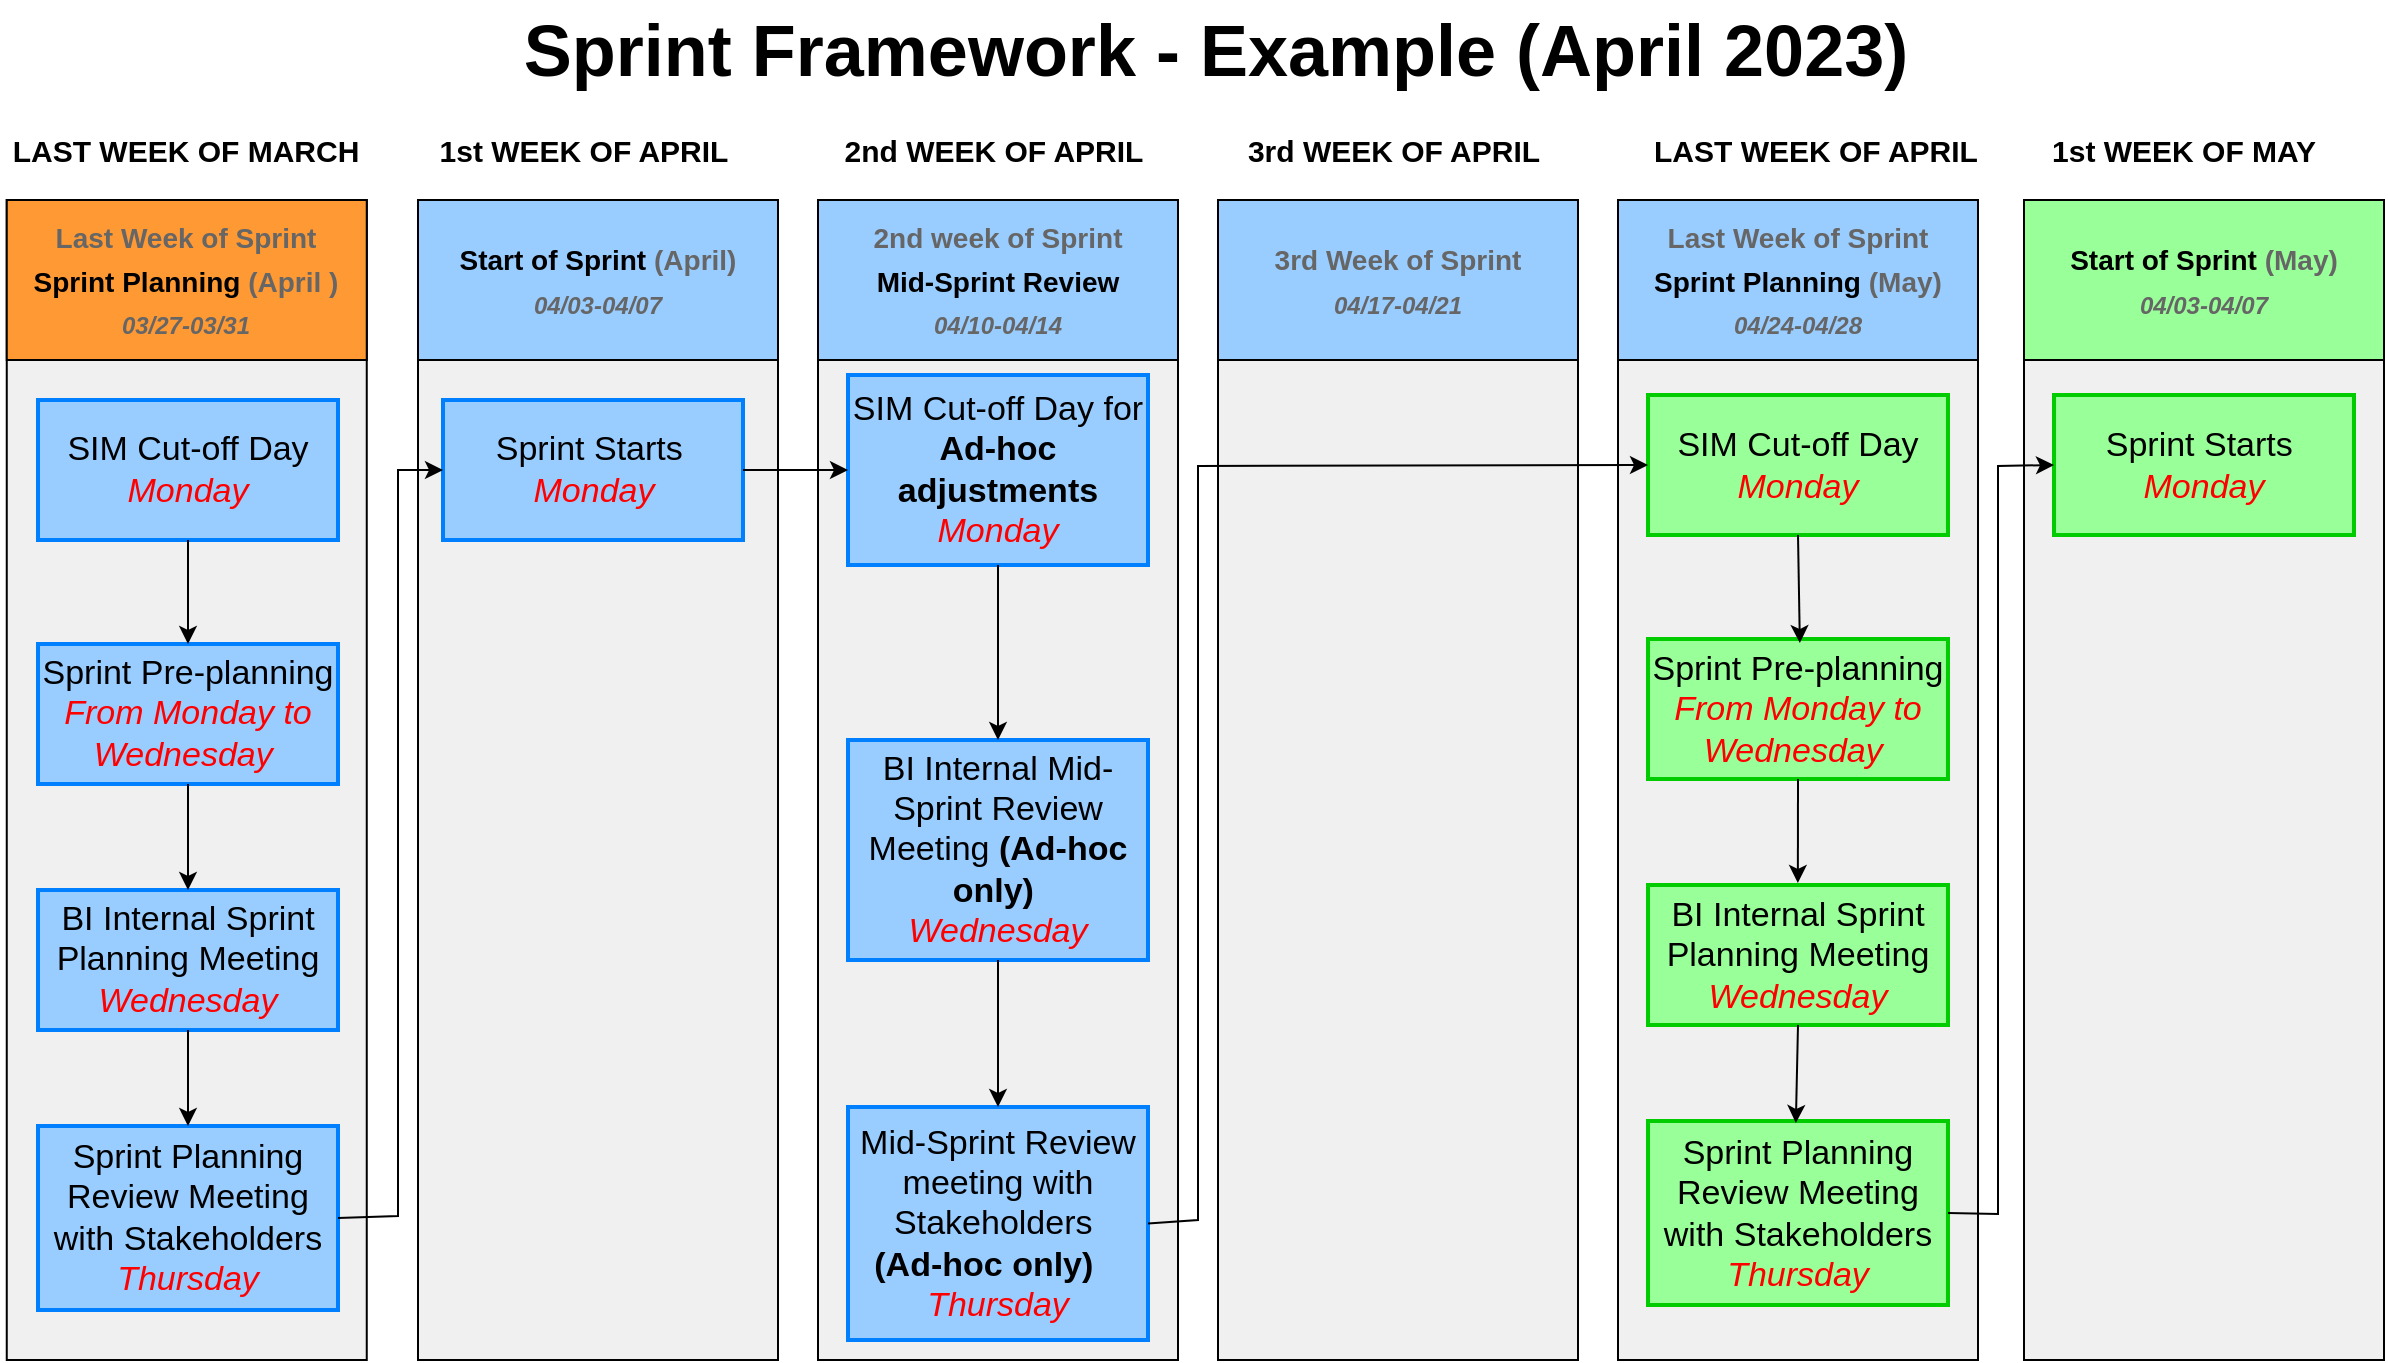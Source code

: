 <mxfile version="21.1.4" type="github">
  <diagram id="6a731a19-8d31-9384-78a2-239565b7b9f0" name="Page-1">
    <mxGraphModel dx="1473" dy="1052" grid="1" gridSize="10" guides="1" tooltips="1" connect="1" arrows="1" fold="1" page="1" pageScale="1" pageWidth="1169" pageHeight="827" background="#FFFFFF" math="0" shadow="0">
      <root>
        <mxCell id="0" />
        <mxCell id="1" parent="0" />
        <mxCell id="2019" value="" style="rounded=0;whiteSpace=wrap;html=1;strokeColor=default;strokeWidth=1;fillColor=#F0F0F0;fontFamily=Verdana;fontSize=12;fontColor=#00BEF2" parent="1" vertex="1">
          <mxGeometry x="34.38" y="190" width="180" height="580" as="geometry" />
        </mxCell>
        <mxCell id="2020" value="" style="rounded=0;whiteSpace=wrap;html=1;strokeColor=default;strokeWidth=1;fillColor=#F0F0F0;fontFamily=Verdana;fontSize=12;fontColor=#00BEF2" parent="1" vertex="1">
          <mxGeometry x="240" y="190" width="180" height="580" as="geometry" />
        </mxCell>
        <mxCell id="2021" value="" style="rounded=0;whiteSpace=wrap;html=1;strokeColor=default;strokeWidth=1;fillColor=#F0F0F0;fontFamily=Verdana;fontSize=12;fontColor=#00BEF2" parent="1" vertex="1">
          <mxGeometry x="440" y="190" width="180" height="580" as="geometry" />
        </mxCell>
        <mxCell id="2022" value="" style="rounded=0;whiteSpace=wrap;html=1;strokeColor=default;strokeWidth=1;fillColor=#F0F0F0;fontFamily=Verdana;fontSize=12;fontColor=#00BEF2" parent="1" vertex="1">
          <mxGeometry x="640" y="190" width="180" height="580" as="geometry" />
        </mxCell>
        <mxCell id="2023" value="" style="rounded=0;whiteSpace=wrap;html=1;strokeColor=default;strokeWidth=1;fillColor=#F0F0F0;fontFamily=Verdana;fontSize=12;fontColor=#00BEF2" parent="1" vertex="1">
          <mxGeometry x="840" y="190" width="180" height="580" as="geometry" />
        </mxCell>
        <mxCell id="2024" value="" style="rounded=0;whiteSpace=wrap;html=1;strokeColor=default;strokeWidth=1;fillColor=#F0F0F0;fontFamily=Verdana;fontSize=12;fontColor=#00BEF2" parent="1" vertex="1">
          <mxGeometry x="1043" y="190" width="180" height="580" as="geometry" />
        </mxCell>
        <mxCell id="2025" value="&lt;font style=&quot;&quot;&gt;&lt;span style=&quot;font-size: 14px;&quot;&gt;&lt;font color=&quot;#666666&quot;&gt;Last Week of Sprint&lt;/font&gt;&lt;br&gt;&lt;font color=&quot;#000000&quot;&gt;Sprint Planning&lt;/font&gt;&lt;font color=&quot;#666666&quot;&gt; (April )&lt;/font&gt;&lt;/span&gt;&lt;br&gt;&lt;span style=&quot;color: rgb(102, 102, 102); font-size: 12px;&quot;&gt;&lt;i style=&quot;&quot;&gt;03/27-03/31&lt;/i&gt;&lt;/span&gt;&lt;br&gt;&lt;/font&gt;" style="whiteSpace=wrap;html=1;strokeColor=default;strokeWidth=1;fillColor=#FF9933;fontFamily=Helvetica;fontSize=18;fontColor=#FFFFFF;fontStyle=1" parent="1" vertex="1">
          <mxGeometry x="34.38" y="190" width="180" height="80" as="geometry" />
        </mxCell>
        <mxCell id="2026" value="&lt;font style=&quot;&quot;&gt;&lt;font style=&quot;font-size: 14px;&quot;&gt;&lt;font color=&quot;#000000&quot;&gt;Start of Sprint&lt;/font&gt;&lt;font color=&quot;#666666&quot;&gt; (April)&lt;/font&gt;&lt;br&gt;&lt;/font&gt;&lt;i style=&quot;color: rgb(102, 102, 102); font-size: 12px; --tw-border-spacing-x: 0; --tw-border-spacing-y: 0; --tw-translate-x: 0; --tw-translate-y: 0; --tw-rotate: 0; --tw-skew-x: 0; --tw-skew-y: 0; --tw-scale-x: 1; --tw-scale-y: 1; --tw-pan-x: ; --tw-pan-y: ; --tw-pinch-zoom: ; --tw-scroll-snap-strictness: proximity; --tw-ordinal: ; --tw-slashed-zero: ; --tw-numeric-figure: ; --tw-numeric-spacing: ; --tw-numeric-fraction: ; --tw-ring-inset: ; --tw-ring-offset-width: 0px; --tw-ring-offset-color: #fff; --tw-ring-color: rgb(59 130 246 / 0.5); --tw-ring-offset-shadow: 0 0 #0000; --tw-ring-shadow: 0 0 #0000; --tw-shadow: 0 0 #0000; --tw-shadow-colored: 0 0 #0000; --tw-blur: ; --tw-brightness: ; --tw-contrast: ; --tw-grayscale: ; --tw-hue-rotate: ; --tw-invert: ; --tw-saturate: ; --tw-sepia: ; --tw-drop-shadow: ; --tw-backdrop-blur: ; --tw-backdrop-brightness: ; --tw-backdrop-contrast: ; --tw-backdrop-grayscale: ; --tw-backdrop-hue-rotate: ; --tw-backdrop-invert: ; --tw-backdrop-opacity: ; --tw-backdrop-saturate: ; --tw-backdrop-sepia: ; border-color: var(--border-color);&quot;&gt;04/03-04/07&lt;/i&gt;&lt;br&gt;&lt;/font&gt;" style="whiteSpace=wrap;html=1;strokeColor=default;strokeWidth=1;fillColor=#99CCFF;fontFamily=Helvetica;fontSize=18;fontColor=#FFFFFF;fontStyle=1" parent="1" vertex="1">
          <mxGeometry x="240" y="190" width="180" height="80" as="geometry" />
        </mxCell>
        <mxCell id="2027" value="&lt;font style=&quot;&quot;&gt;&lt;font style=&quot;color: rgb(102, 102, 102); font-size: 14px;&quot;&gt;2nd week of Sprint&lt;br&gt;&lt;/font&gt;&lt;font style=&quot;font-size: 14px;&quot;&gt;&lt;font color=&quot;#000000&quot;&gt;Mid-Sprint Review&lt;/font&gt;&lt;br&gt;&lt;/font&gt;&lt;i style=&quot;color: rgb(102, 102, 102); font-size: 12px; --tw-border-spacing-x: 0; --tw-border-spacing-y: 0; --tw-translate-x: 0; --tw-translate-y: 0; --tw-rotate: 0; --tw-skew-x: 0; --tw-skew-y: 0; --tw-scale-x: 1; --tw-scale-y: 1; --tw-pan-x: ; --tw-pan-y: ; --tw-pinch-zoom: ; --tw-scroll-snap-strictness: proximity; --tw-ordinal: ; --tw-slashed-zero: ; --tw-numeric-figure: ; --tw-numeric-spacing: ; --tw-numeric-fraction: ; --tw-ring-inset: ; --tw-ring-offset-width: 0px; --tw-ring-offset-color: #fff; --tw-ring-color: rgb(59 130 246 / 0.5); --tw-ring-offset-shadow: 0 0 #0000; --tw-ring-shadow: 0 0 #0000; --tw-shadow: 0 0 #0000; --tw-shadow-colored: 0 0 #0000; --tw-blur: ; --tw-brightness: ; --tw-contrast: ; --tw-grayscale: ; --tw-hue-rotate: ; --tw-invert: ; --tw-saturate: ; --tw-sepia: ; --tw-drop-shadow: ; --tw-backdrop-blur: ; --tw-backdrop-brightness: ; --tw-backdrop-contrast: ; --tw-backdrop-grayscale: ; --tw-backdrop-hue-rotate: ; --tw-backdrop-invert: ; --tw-backdrop-opacity: ; --tw-backdrop-saturate: ; --tw-backdrop-sepia: ; border-color: var(--border-color);&quot;&gt;04/10-04/14&lt;/i&gt;&lt;br&gt;&lt;/font&gt;" style="whiteSpace=wrap;html=1;strokeColor=default;strokeWidth=1;fillColor=#99CCFF;fontFamily=Helvetica;fontSize=18;fontColor=#FFFFFF;fontStyle=1" parent="1" vertex="1">
          <mxGeometry x="440" y="190" width="180" height="80" as="geometry" />
        </mxCell>
        <mxCell id="2028" value="&lt;font style=&quot;&quot;&gt;&lt;font color=&quot;#666666&quot;&gt;&lt;font style=&quot;font-size: 14px;&quot;&gt;3rd Week of Sprint&lt;br&gt;&lt;/font&gt;&lt;i style=&quot;font-size: 12px; --tw-border-spacing-x: 0; --tw-border-spacing-y: 0; --tw-translate-x: 0; --tw-translate-y: 0; --tw-rotate: 0; --tw-skew-x: 0; --tw-skew-y: 0; --tw-scale-x: 1; --tw-scale-y: 1; --tw-pan-x: ; --tw-pan-y: ; --tw-pinch-zoom: ; --tw-scroll-snap-strictness: proximity; --tw-ordinal: ; --tw-slashed-zero: ; --tw-numeric-figure: ; --tw-numeric-spacing: ; --tw-numeric-fraction: ; --tw-ring-inset: ; --tw-ring-offset-width: 0px; --tw-ring-offset-color: #fff; --tw-ring-color: rgb(59 130 246 / 0.5); --tw-ring-offset-shadow: 0 0 #0000; --tw-ring-shadow: 0 0 #0000; --tw-shadow: 0 0 #0000; --tw-shadow-colored: 0 0 #0000; --tw-blur: ; --tw-brightness: ; --tw-contrast: ; --tw-grayscale: ; --tw-hue-rotate: ; --tw-invert: ; --tw-saturate: ; --tw-sepia: ; --tw-drop-shadow: ; --tw-backdrop-blur: ; --tw-backdrop-brightness: ; --tw-backdrop-contrast: ; --tw-backdrop-grayscale: ; --tw-backdrop-hue-rotate: ; --tw-backdrop-invert: ; --tw-backdrop-opacity: ; --tw-backdrop-saturate: ; --tw-backdrop-sepia: ; border-color: var(--border-color);&quot;&gt;04/17-04/21&lt;/i&gt;&lt;/font&gt;&lt;br&gt;&lt;/font&gt;" style="whiteSpace=wrap;html=1;strokeColor=default;strokeWidth=1;fillColor=#99CCFF;fontFamily=Helvetica;fontSize=18;fontColor=#FFFFFF;fontStyle=1" parent="1" vertex="1">
          <mxGeometry x="640" y="190" width="180" height="80" as="geometry" />
        </mxCell>
        <mxCell id="2029" value="&lt;font style=&quot;font-size: 14px;&quot;&gt;&lt;font color=&quot;#666666&quot;&gt;Last Week of Sprint&lt;/font&gt;&lt;br&gt;&lt;font color=&quot;#000000&quot;&gt;Sprint Planning&lt;/font&gt;&lt;font color=&quot;#666666&quot;&gt; (May)&lt;br&gt;&lt;i style=&quot;--tw-border-spacing-x: 0; --tw-border-spacing-y: 0; --tw-translate-x: 0; --tw-translate-y: 0; --tw-rotate: 0; --tw-skew-x: 0; --tw-skew-y: 0; --tw-scale-x: 1; --tw-scale-y: 1; --tw-pan-x: ; --tw-pan-y: ; --tw-pinch-zoom: ; --tw-scroll-snap-strictness: proximity; --tw-ordinal: ; --tw-slashed-zero: ; --tw-numeric-figure: ; --tw-numeric-spacing: ; --tw-numeric-fraction: ; --tw-ring-inset: ; --tw-ring-offset-width: 0px; --tw-ring-offset-color: #fff; --tw-ring-color: rgb(59 130 246 / 0.5); --tw-ring-offset-shadow: 0 0 #0000; --tw-ring-shadow: 0 0 #0000; --tw-shadow: 0 0 #0000; --tw-shadow-colored: 0 0 #0000; --tw-blur: ; --tw-brightness: ; --tw-contrast: ; --tw-grayscale: ; --tw-hue-rotate: ; --tw-invert: ; --tw-saturate: ; --tw-sepia: ; --tw-drop-shadow: ; --tw-backdrop-blur: ; --tw-backdrop-brightness: ; --tw-backdrop-contrast: ; --tw-backdrop-grayscale: ; --tw-backdrop-hue-rotate: ; --tw-backdrop-invert: ; --tw-backdrop-opacity: ; --tw-backdrop-saturate: ; --tw-backdrop-sepia: ; border-color: var(--border-color); font-size: 12px;&quot;&gt;04/24-04/28&lt;/i&gt;&lt;/font&gt;&lt;br&gt;&lt;/font&gt;" style="whiteSpace=wrap;html=1;strokeColor=default;strokeWidth=1;fillColor=#99CCFF;fontFamily=Helvetica;fontSize=18;fontColor=#FFFFFF;fontStyle=1" parent="1" vertex="1">
          <mxGeometry x="840" y="190" width="180" height="80" as="geometry" />
        </mxCell>
        <mxCell id="2030" value="&lt;font color=&quot;#000000&quot; style=&quot;--tw-border-spacing-x: 0; --tw-border-spacing-y: 0; --tw-translate-x: 0; --tw-translate-y: 0; --tw-rotate: 0; --tw-skew-x: 0; --tw-skew-y: 0; --tw-scale-x: 1; --tw-scale-y: 1; --tw-pan-x: ; --tw-pan-y: ; --tw-pinch-zoom: ; --tw-scroll-snap-strictness: proximity; --tw-ordinal: ; --tw-slashed-zero: ; --tw-numeric-figure: ; --tw-numeric-spacing: ; --tw-numeric-fraction: ; --tw-ring-inset: ; --tw-ring-offset-width: 0px; --tw-ring-offset-color: #fff; --tw-ring-color: rgb(59 130 246 / 0.5); --tw-ring-offset-shadow: 0 0 #0000; --tw-ring-shadow: 0 0 #0000; --tw-shadow: 0 0 #0000; --tw-shadow-colored: 0 0 #0000; --tw-blur: ; --tw-brightness: ; --tw-contrast: ; --tw-grayscale: ; --tw-hue-rotate: ; --tw-invert: ; --tw-saturate: ; --tw-sepia: ; --tw-drop-shadow: ; --tw-backdrop-blur: ; --tw-backdrop-brightness: ; --tw-backdrop-contrast: ; --tw-backdrop-grayscale: ; --tw-backdrop-hue-rotate: ; --tw-backdrop-invert: ; --tw-backdrop-opacity: ; --tw-backdrop-saturate: ; --tw-backdrop-sepia: ; border-color: var(--border-color); font-size: 14px;&quot;&gt;Start of Sprint &lt;/font&gt;&lt;font color=&quot;#666666&quot;&gt;&lt;font style=&quot;--tw-border-spacing-x: 0; --tw-border-spacing-y: 0; --tw-translate-x: 0; --tw-translate-y: 0; --tw-rotate: 0; --tw-skew-x: 0; --tw-skew-y: 0; --tw-scale-x: 1; --tw-scale-y: 1; --tw-pan-x: ; --tw-pan-y: ; --tw-pinch-zoom: ; --tw-scroll-snap-strictness: proximity; --tw-ordinal: ; --tw-slashed-zero: ; --tw-numeric-figure: ; --tw-numeric-spacing: ; --tw-numeric-fraction: ; --tw-ring-inset: ; --tw-ring-offset-width: 0px; --tw-ring-offset-color: #fff; --tw-ring-color: rgb(59 130 246 / 0.5); --tw-ring-offset-shadow: 0 0 #0000; --tw-ring-shadow: 0 0 #0000; --tw-shadow: 0 0 #0000; --tw-shadow-colored: 0 0 #0000; --tw-blur: ; --tw-brightness: ; --tw-contrast: ; --tw-grayscale: ; --tw-hue-rotate: ; --tw-invert: ; --tw-saturate: ; --tw-sepia: ; --tw-drop-shadow: ; --tw-backdrop-blur: ; --tw-backdrop-brightness: ; --tw-backdrop-contrast: ; --tw-backdrop-grayscale: ; --tw-backdrop-hue-rotate: ; --tw-backdrop-invert: ; --tw-backdrop-opacity: ; --tw-backdrop-saturate: ; --tw-backdrop-sepia: ; border-color: var(--border-color); font-size: 14px;&quot;&gt;(May)&lt;br style=&quot;--tw-border-spacing-x: 0; --tw-border-spacing-y: 0; --tw-translate-x: 0; --tw-translate-y: 0; --tw-rotate: 0; --tw-skew-x: 0; --tw-skew-y: 0; --tw-scale-x: 1; --tw-scale-y: 1; --tw-pan-x: ; --tw-pan-y: ; --tw-pinch-zoom: ; --tw-scroll-snap-strictness: proximity; --tw-ordinal: ; --tw-slashed-zero: ; --tw-numeric-figure: ; --tw-numeric-spacing: ; --tw-numeric-fraction: ; --tw-ring-inset: ; --tw-ring-offset-width: 0px; --tw-ring-offset-color: #fff; --tw-ring-color: rgb(59 130 246 / 0.5); --tw-ring-offset-shadow: 0 0 #0000; --tw-ring-shadow: 0 0 #0000; --tw-shadow: 0 0 #0000; --tw-shadow-colored: 0 0 #0000; --tw-blur: ; --tw-brightness: ; --tw-contrast: ; --tw-grayscale: ; --tw-hue-rotate: ; --tw-invert: ; --tw-saturate: ; --tw-sepia: ; --tw-drop-shadow: ; --tw-backdrop-blur: ; --tw-backdrop-brightness: ; --tw-backdrop-contrast: ; --tw-backdrop-grayscale: ; --tw-backdrop-hue-rotate: ; --tw-backdrop-invert: ; --tw-backdrop-opacity: ; --tw-backdrop-saturate: ; --tw-backdrop-sepia: ; border-color: var(--border-color);&quot;&gt;&lt;/font&gt;&lt;i style=&quot;--tw-border-spacing-x: 0; --tw-border-spacing-y: 0; --tw-translate-x: 0; --tw-translate-y: 0; --tw-rotate: 0; --tw-skew-x: 0; --tw-skew-y: 0; --tw-scale-x: 1; --tw-scale-y: 1; --tw-pan-x: ; --tw-pan-y: ; --tw-pinch-zoom: ; --tw-scroll-snap-strictness: proximity; --tw-ordinal: ; --tw-slashed-zero: ; --tw-numeric-figure: ; --tw-numeric-spacing: ; --tw-numeric-fraction: ; --tw-ring-inset: ; --tw-ring-offset-width: 0px; --tw-ring-offset-color: #fff; --tw-ring-color: rgb(59 130 246 / 0.5); --tw-ring-offset-shadow: 0 0 #0000; --tw-ring-shadow: 0 0 #0000; --tw-shadow: 0 0 #0000; --tw-shadow-colored: 0 0 #0000; --tw-blur: ; --tw-brightness: ; --tw-contrast: ; --tw-grayscale: ; --tw-hue-rotate: ; --tw-invert: ; --tw-saturate: ; --tw-sepia: ; --tw-drop-shadow: ; --tw-backdrop-blur: ; --tw-backdrop-brightness: ; --tw-backdrop-contrast: ; --tw-backdrop-grayscale: ; --tw-backdrop-hue-rotate: ; --tw-backdrop-invert: ; --tw-backdrop-opacity: ; --tw-backdrop-saturate: ; --tw-backdrop-sepia: ; border-color: var(--border-color); font-size: 12px;&quot;&gt;04/03-04/07&lt;/i&gt;&lt;/font&gt;" style="whiteSpace=wrap;html=1;strokeColor=default;strokeWidth=1;fillColor=#99FF99;fontFamily=Helvetica;fontSize=18;fontColor=#FFFFFF;fontStyle=1" parent="1" vertex="1">
          <mxGeometry x="1043" y="190" width="180" height="80" as="geometry" />
        </mxCell>
        <mxCell id="2047" value="Sprint Framework - Example (April 2023)" style="text;html=1;strokeColor=none;fillColor=none;align=center;verticalAlign=middle;whiteSpace=wrap;overflow=hidden;dashed=1;fontSize=36;fontColor=#000000;fontFamily=Helvetica;fontStyle=1" parent="1" vertex="1">
          <mxGeometry x="109" y="90" width="1060" height="50" as="geometry" />
        </mxCell>
        <mxCell id="KgjY-8UCAt4k31KfbtkC-2089" value="&lt;font style=&quot;font-size: 17px;&quot;&gt;SIM Cut-off Day&lt;br&gt;&lt;font color=&quot;#ff0000&quot;&gt;&lt;i&gt;Monday&lt;/i&gt;&lt;/font&gt;&lt;br&gt;&lt;/font&gt;" style="text;html=1;align=center;verticalAlign=middle;whiteSpace=wrap;rounded=0;strokeColor=#007FFF;strokeWidth=2;fillColor=#99CCFF;" vertex="1" parent="1">
          <mxGeometry x="50" y="290" width="150" height="70" as="geometry" />
        </mxCell>
        <mxCell id="KgjY-8UCAt4k31KfbtkC-2090" value="&lt;font style=&quot;font-size: 17px;&quot;&gt;Sprint Pre-planning&lt;br&gt;&lt;i style=&quot;--tw-border-spacing-x: 0; --tw-border-spacing-y: 0; --tw-translate-x: 0; --tw-translate-y: 0; --tw-rotate: 0; --tw-skew-x: 0; --tw-skew-y: 0; --tw-scale-x: 1; --tw-scale-y: 1; --tw-pan-x: ; --tw-pan-y: ; --tw-pinch-zoom: ; --tw-scroll-snap-strictness: proximity; --tw-ordinal: ; --tw-slashed-zero: ; --tw-numeric-figure: ; --tw-numeric-spacing: ; --tw-numeric-fraction: ; --tw-ring-inset: ; --tw-ring-offset-width: 0px; --tw-ring-offset-color: #fff; --tw-ring-color: rgb(59 130 246 / 0.5); --tw-ring-offset-shadow: 0 0 #0000; --tw-ring-shadow: 0 0 #0000; --tw-shadow: 0 0 #0000; --tw-shadow-colored: 0 0 #0000; --tw-blur: ; --tw-brightness: ; --tw-contrast: ; --tw-grayscale: ; --tw-hue-rotate: ; --tw-invert: ; --tw-saturate: ; --tw-sepia: ; --tw-drop-shadow: ; --tw-backdrop-blur: ; --tw-backdrop-brightness: ; --tw-backdrop-contrast: ; --tw-backdrop-grayscale: ; --tw-backdrop-hue-rotate: ; --tw-backdrop-invert: ; --tw-backdrop-opacity: ; --tw-backdrop-saturate: ; --tw-backdrop-sepia: ; border-color: var(--border-color); color: rgb(255, 0, 0);&quot;&gt;From Monday to Wednesday&amp;nbsp;&lt;/i&gt;&lt;br&gt;&lt;/font&gt;" style="text;html=1;align=center;verticalAlign=middle;whiteSpace=wrap;rounded=0;strokeColor=#007FFF;strokeWidth=2;fillColor=#99CCFF;" vertex="1" parent="1">
          <mxGeometry x="50" y="412" width="150" height="70" as="geometry" />
        </mxCell>
        <mxCell id="KgjY-8UCAt4k31KfbtkC-2091" value="&lt;font style=&quot;font-size: 17px;&quot;&gt;BI Internal Sprint Planning Meeting&lt;br&gt;&lt;i style=&quot;--tw-border-spacing-x: 0; --tw-border-spacing-y: 0; --tw-translate-x: 0; --tw-translate-y: 0; --tw-rotate: 0; --tw-skew-x: 0; --tw-skew-y: 0; --tw-scale-x: 1; --tw-scale-y: 1; --tw-pan-x: ; --tw-pan-y: ; --tw-pinch-zoom: ; --tw-scroll-snap-strictness: proximity; --tw-ordinal: ; --tw-slashed-zero: ; --tw-numeric-figure: ; --tw-numeric-spacing: ; --tw-numeric-fraction: ; --tw-ring-inset: ; --tw-ring-offset-width: 0px; --tw-ring-offset-color: #fff; --tw-ring-color: rgb(59 130 246 / 0.5); --tw-ring-offset-shadow: 0 0 #0000; --tw-ring-shadow: 0 0 #0000; --tw-shadow: 0 0 #0000; --tw-shadow-colored: 0 0 #0000; --tw-blur: ; --tw-brightness: ; --tw-contrast: ; --tw-grayscale: ; --tw-hue-rotate: ; --tw-invert: ; --tw-saturate: ; --tw-sepia: ; --tw-drop-shadow: ; --tw-backdrop-blur: ; --tw-backdrop-brightness: ; --tw-backdrop-contrast: ; --tw-backdrop-grayscale: ; --tw-backdrop-hue-rotate: ; --tw-backdrop-invert: ; --tw-backdrop-opacity: ; --tw-backdrop-saturate: ; --tw-backdrop-sepia: ; border-color: var(--border-color); color: rgb(255, 0, 0);&quot;&gt;&amp;nbsp;Wednesday&amp;nbsp;&lt;/i&gt;&lt;br&gt;&lt;/font&gt;" style="text;html=1;align=center;verticalAlign=middle;whiteSpace=wrap;rounded=0;strokeColor=#007FFF;strokeWidth=2;fillColor=#99CCFF;" vertex="1" parent="1">
          <mxGeometry x="50" y="535" width="150" height="70" as="geometry" />
        </mxCell>
        <mxCell id="KgjY-8UCAt4k31KfbtkC-2092" value="&lt;font style=&quot;font-size: 17px;&quot;&gt;&lt;span style=&quot;--tw-border-spacing-x: 0; --tw-border-spacing-y: 0; --tw-translate-x: 0; --tw-translate-y: 0; --tw-rotate: 0; --tw-skew-x: 0; --tw-skew-y: 0; --tw-scale-x: 1; --tw-scale-y: 1; --tw-pan-x: ; --tw-pan-y: ; --tw-pinch-zoom: ; --tw-scroll-snap-strictness: proximity; --tw-ordinal: ; --tw-slashed-zero: ; --tw-numeric-figure: ; --tw-numeric-spacing: ; --tw-numeric-fraction: ; --tw-ring-inset: ; --tw-ring-offset-width: 0px; --tw-ring-offset-color: #fff; --tw-ring-color: rgb(59 130 246 / 0.5); --tw-ring-offset-shadow: 0 0 #0000; --tw-ring-shadow: 0 0 #0000; --tw-shadow: 0 0 #0000; --tw-shadow-colored: 0 0 #0000; --tw-blur: ; --tw-brightness: ; --tw-contrast: ; --tw-grayscale: ; --tw-hue-rotate: ; --tw-invert: ; --tw-saturate: ; --tw-sepia: ; --tw-drop-shadow: ; --tw-backdrop-blur: ; --tw-backdrop-brightness: ; --tw-backdrop-contrast: ; --tw-backdrop-grayscale: ; --tw-backdrop-hue-rotate: ; --tw-backdrop-invert: ; --tw-backdrop-opacity: ; --tw-backdrop-saturate: ; --tw-backdrop-sepia: ; border-color: var(--border-color);&quot;&gt;Sprint Planning Review Meeting with Stakeholders&lt;br&gt;&lt;/span&gt;&lt;i style=&quot;--tw-border-spacing-x: 0; --tw-border-spacing-y: 0; --tw-translate-x: 0; --tw-translate-y: 0; --tw-rotate: 0; --tw-skew-x: 0; --tw-skew-y: 0; --tw-scale-x: 1; --tw-scale-y: 1; --tw-pan-x: ; --tw-pan-y: ; --tw-pinch-zoom: ; --tw-scroll-snap-strictness: proximity; --tw-ordinal: ; --tw-slashed-zero: ; --tw-numeric-figure: ; --tw-numeric-spacing: ; --tw-numeric-fraction: ; --tw-ring-inset: ; --tw-ring-offset-width: 0px; --tw-ring-offset-color: #fff; --tw-ring-color: rgb(59 130 246 / 0.5); --tw-ring-offset-shadow: 0 0 #0000; --tw-ring-shadow: 0 0 #0000; --tw-shadow: 0 0 #0000; --tw-shadow-colored: 0 0 #0000; --tw-blur: ; --tw-brightness: ; --tw-contrast: ; --tw-grayscale: ; --tw-hue-rotate: ; --tw-invert: ; --tw-saturate: ; --tw-sepia: ; --tw-drop-shadow: ; --tw-backdrop-blur: ; --tw-backdrop-brightness: ; --tw-backdrop-contrast: ; --tw-backdrop-grayscale: ; --tw-backdrop-hue-rotate: ; --tw-backdrop-invert: ; --tw-backdrop-opacity: ; --tw-backdrop-saturate: ; --tw-backdrop-sepia: ; border-color: var(--border-color); color: rgb(255, 0, 0);&quot;&gt;&amp;nbsp;Thursday&amp;nbsp;&lt;/i&gt;&lt;br&gt;&lt;/font&gt;" style="text;html=1;align=center;verticalAlign=middle;whiteSpace=wrap;rounded=0;strokeColor=#007FFF;strokeWidth=2;fillColor=#99CCFF;" vertex="1" parent="1">
          <mxGeometry x="50" y="653" width="150" height="92" as="geometry" />
        </mxCell>
        <mxCell id="KgjY-8UCAt4k31KfbtkC-2093" value="&lt;font style=&quot;font-size: 17px;&quot;&gt;Sprint Starts&amp;nbsp;&lt;br&gt;&lt;i style=&quot;color: rgb(255, 0, 0);&quot;&gt;Monday&lt;/i&gt;&lt;br&gt;&lt;/font&gt;" style="text;html=1;align=center;verticalAlign=middle;whiteSpace=wrap;rounded=0;strokeColor=#007FFF;strokeWidth=2;fillColor=#99CCFF;" vertex="1" parent="1">
          <mxGeometry x="252.5" y="290" width="150" height="70" as="geometry" />
        </mxCell>
        <mxCell id="KgjY-8UCAt4k31KfbtkC-2094" value="&lt;font style=&quot;font-size: 17px;&quot;&gt;Mid-Sprint Review meeting with Stakeholders&amp;nbsp;&lt;br&gt;&lt;b style=&quot;--tw-border-spacing-x: 0; --tw-border-spacing-y: 0; --tw-translate-x: 0; --tw-translate-y: 0; --tw-rotate: 0; --tw-skew-x: 0; --tw-skew-y: 0; --tw-scale-x: 1; --tw-scale-y: 1; --tw-pan-x: ; --tw-pan-y: ; --tw-pinch-zoom: ; --tw-scroll-snap-strictness: proximity; --tw-ordinal: ; --tw-slashed-zero: ; --tw-numeric-figure: ; --tw-numeric-spacing: ; --tw-numeric-fraction: ; --tw-ring-inset: ; --tw-ring-offset-width: 0px; --tw-ring-offset-color: #fff; --tw-ring-color: rgb(59 130 246 / 0.5); --tw-ring-offset-shadow: 0 0 #0000; --tw-ring-shadow: 0 0 #0000; --tw-shadow: 0 0 #0000; --tw-shadow-colored: 0 0 #0000; --tw-blur: ; --tw-brightness: ; --tw-contrast: ; --tw-grayscale: ; --tw-hue-rotate: ; --tw-invert: ; --tw-saturate: ; --tw-sepia: ; --tw-drop-shadow: ; --tw-backdrop-blur: ; --tw-backdrop-brightness: ; --tw-backdrop-contrast: ; --tw-backdrop-grayscale: ; --tw-backdrop-hue-rotate: ; --tw-backdrop-invert: ; --tw-backdrop-opacity: ; --tw-backdrop-saturate: ; --tw-backdrop-sepia: ; border-color: var(--border-color);&quot;&gt;(Ad-hoc only)&lt;/b&gt;&amp;nbsp;&amp;nbsp;&amp;nbsp;&lt;br&gt;&lt;i style=&quot;color: rgb(255, 0, 0);&quot;&gt;Thursday&lt;/i&gt;&lt;br&gt;&lt;/font&gt;" style="text;html=1;align=center;verticalAlign=middle;whiteSpace=wrap;rounded=0;strokeColor=#007FFF;strokeWidth=2;fillColor=#99CCFF;" vertex="1" parent="1">
          <mxGeometry x="455" y="643.5" width="150" height="116.5" as="geometry" />
        </mxCell>
        <mxCell id="KgjY-8UCAt4k31KfbtkC-2095" value="&lt;font style=&quot;font-size: 17px;&quot;&gt;BI Internal Mid-Sprint Review Meeting &lt;b&gt;(Ad-hoc only)&lt;/b&gt;&amp;nbsp;&lt;br&gt;&lt;i style=&quot;color: rgb(255, 0, 0);&quot;&gt;Wednesday&lt;/i&gt;&lt;br&gt;&lt;/font&gt;" style="text;html=1;align=center;verticalAlign=middle;whiteSpace=wrap;rounded=0;strokeColor=#007FFF;strokeWidth=2;fillColor=#99CCFF;" vertex="1" parent="1">
          <mxGeometry x="455" y="460" width="150" height="110" as="geometry" />
        </mxCell>
        <mxCell id="KgjY-8UCAt4k31KfbtkC-2096" value="&lt;font style=&quot;font-size: 17px;&quot;&gt;SIM Cut-off Day for &lt;b&gt;Ad-hoc adjustments&lt;/b&gt;&lt;br&gt;&lt;font color=&quot;#ff0000&quot;&gt;&lt;i&gt;Monday&lt;/i&gt;&lt;/font&gt;&lt;br&gt;&lt;/font&gt;" style="text;html=1;align=center;verticalAlign=middle;whiteSpace=wrap;rounded=0;strokeColor=#007FFF;strokeWidth=2;fillColor=#99CCFF;" vertex="1" parent="1">
          <mxGeometry x="455" y="277.5" width="150" height="95" as="geometry" />
        </mxCell>
        <mxCell id="KgjY-8UCAt4k31KfbtkC-2097" value="&lt;b&gt;&lt;font style=&quot;font-size: 15px;&quot;&gt;LAST WEEK OF MARCH&lt;/font&gt;&lt;/b&gt;" style="text;html=1;strokeColor=none;fillColor=none;align=center;verticalAlign=middle;whiteSpace=wrap;rounded=0;" vertex="1" parent="1">
          <mxGeometry x="31.88" y="160" width="183.75" height="10" as="geometry" />
        </mxCell>
        <mxCell id="KgjY-8UCAt4k31KfbtkC-2099" value="&lt;b&gt;&lt;font style=&quot;font-size: 15px;&quot;&gt;1st WEEK OF APRIL&lt;/font&gt;&lt;/b&gt;" style="text;html=1;strokeColor=none;fillColor=none;align=center;verticalAlign=middle;whiteSpace=wrap;rounded=0;" vertex="1" parent="1">
          <mxGeometry x="231.25" y="160" width="183.75" height="10" as="geometry" />
        </mxCell>
        <mxCell id="KgjY-8UCAt4k31KfbtkC-2100" value="&lt;b&gt;&lt;font style=&quot;font-size: 15px;&quot;&gt;2nd WEEK OF APRIL&lt;/font&gt;&lt;/b&gt;" style="text;html=1;strokeColor=none;fillColor=none;align=center;verticalAlign=middle;whiteSpace=wrap;rounded=0;" vertex="1" parent="1">
          <mxGeometry x="435.63" y="160" width="183.75" height="10" as="geometry" />
        </mxCell>
        <mxCell id="KgjY-8UCAt4k31KfbtkC-2101" value="&lt;b&gt;&lt;font style=&quot;font-size: 15px;&quot;&gt;3rd WEEK OF APRIL&lt;/font&gt;&lt;/b&gt;" style="text;html=1;strokeColor=none;fillColor=none;align=center;verticalAlign=middle;whiteSpace=wrap;rounded=0;" vertex="1" parent="1">
          <mxGeometry x="635.63" y="160" width="183.75" height="10" as="geometry" />
        </mxCell>
        <mxCell id="KgjY-8UCAt4k31KfbtkC-2102" value="&lt;b&gt;&lt;font style=&quot;font-size: 15px;&quot;&gt;LAST WEEK OF APRIL&lt;/font&gt;&lt;/b&gt;" style="text;html=1;strokeColor=none;fillColor=none;align=center;verticalAlign=middle;whiteSpace=wrap;rounded=0;" vertex="1" parent="1">
          <mxGeometry x="847.19" y="160" width="183.75" height="10" as="geometry" />
        </mxCell>
        <mxCell id="KgjY-8UCAt4k31KfbtkC-2103" value="&lt;b&gt;&lt;font style=&quot;font-size: 15px;&quot;&gt;1st WEEK OF MAY&lt;/font&gt;&lt;/b&gt;" style="text;html=1;strokeColor=none;fillColor=none;align=center;verticalAlign=middle;whiteSpace=wrap;rounded=0;" vertex="1" parent="1">
          <mxGeometry x="1030.94" y="160" width="183.75" height="10" as="geometry" />
        </mxCell>
        <mxCell id="KgjY-8UCAt4k31KfbtkC-2104" value="&lt;font style=&quot;font-size: 17px;&quot;&gt;SIM Cut-off Day&lt;br&gt;&lt;font color=&quot;#ff0000&quot;&gt;&lt;i&gt;Monday&lt;/i&gt;&lt;/font&gt;&lt;br&gt;&lt;/font&gt;" style="text;html=1;align=center;verticalAlign=middle;whiteSpace=wrap;rounded=0;strokeColor=#00CC00;strokeWidth=2;fillColor=#99FF99;" vertex="1" parent="1">
          <mxGeometry x="855.0" y="287.5" width="150" height="70" as="geometry" />
        </mxCell>
        <mxCell id="KgjY-8UCAt4k31KfbtkC-2105" value="&lt;font style=&quot;font-size: 17px;&quot;&gt;Sprint Pre-planning&lt;br&gt;&lt;i style=&quot;--tw-border-spacing-x: 0; --tw-border-spacing-y: 0; --tw-translate-x: 0; --tw-translate-y: 0; --tw-rotate: 0; --tw-skew-x: 0; --tw-skew-y: 0; --tw-scale-x: 1; --tw-scale-y: 1; --tw-pan-x: ; --tw-pan-y: ; --tw-pinch-zoom: ; --tw-scroll-snap-strictness: proximity; --tw-ordinal: ; --tw-slashed-zero: ; --tw-numeric-figure: ; --tw-numeric-spacing: ; --tw-numeric-fraction: ; --tw-ring-inset: ; --tw-ring-offset-width: 0px; --tw-ring-offset-color: #fff; --tw-ring-color: rgb(59 130 246 / 0.5); --tw-ring-offset-shadow: 0 0 #0000; --tw-ring-shadow: 0 0 #0000; --tw-shadow: 0 0 #0000; --tw-shadow-colored: 0 0 #0000; --tw-blur: ; --tw-brightness: ; --tw-contrast: ; --tw-grayscale: ; --tw-hue-rotate: ; --tw-invert: ; --tw-saturate: ; --tw-sepia: ; --tw-drop-shadow: ; --tw-backdrop-blur: ; --tw-backdrop-brightness: ; --tw-backdrop-contrast: ; --tw-backdrop-grayscale: ; --tw-backdrop-hue-rotate: ; --tw-backdrop-invert: ; --tw-backdrop-opacity: ; --tw-backdrop-saturate: ; --tw-backdrop-sepia: ; border-color: var(--border-color); color: rgb(255, 0, 0);&quot;&gt;From Monday to Wednesday&amp;nbsp;&lt;/i&gt;&lt;br&gt;&lt;/font&gt;" style="text;html=1;align=center;verticalAlign=middle;whiteSpace=wrap;rounded=0;strokeColor=#00CC00;strokeWidth=2;fillColor=#99FF99;" vertex="1" parent="1">
          <mxGeometry x="855.0" y="409.5" width="150" height="70" as="geometry" />
        </mxCell>
        <mxCell id="KgjY-8UCAt4k31KfbtkC-2106" value="&lt;font style=&quot;font-size: 17px;&quot;&gt;BI Internal Sprint Planning Meeting&lt;br&gt;&lt;i style=&quot;--tw-border-spacing-x: 0; --tw-border-spacing-y: 0; --tw-translate-x: 0; --tw-translate-y: 0; --tw-rotate: 0; --tw-skew-x: 0; --tw-skew-y: 0; --tw-scale-x: 1; --tw-scale-y: 1; --tw-pan-x: ; --tw-pan-y: ; --tw-pinch-zoom: ; --tw-scroll-snap-strictness: proximity; --tw-ordinal: ; --tw-slashed-zero: ; --tw-numeric-figure: ; --tw-numeric-spacing: ; --tw-numeric-fraction: ; --tw-ring-inset: ; --tw-ring-offset-width: 0px; --tw-ring-offset-color: #fff; --tw-ring-color: rgb(59 130 246 / 0.5); --tw-ring-offset-shadow: 0 0 #0000; --tw-ring-shadow: 0 0 #0000; --tw-shadow: 0 0 #0000; --tw-shadow-colored: 0 0 #0000; --tw-blur: ; --tw-brightness: ; --tw-contrast: ; --tw-grayscale: ; --tw-hue-rotate: ; --tw-invert: ; --tw-saturate: ; --tw-sepia: ; --tw-drop-shadow: ; --tw-backdrop-blur: ; --tw-backdrop-brightness: ; --tw-backdrop-contrast: ; --tw-backdrop-grayscale: ; --tw-backdrop-hue-rotate: ; --tw-backdrop-invert: ; --tw-backdrop-opacity: ; --tw-backdrop-saturate: ; --tw-backdrop-sepia: ; border-color: var(--border-color); color: rgb(255, 0, 0);&quot;&gt;&amp;nbsp;Wednesday&amp;nbsp;&lt;/i&gt;&lt;br&gt;&lt;/font&gt;" style="text;html=1;align=center;verticalAlign=middle;whiteSpace=wrap;rounded=0;strokeColor=#00CC00;strokeWidth=2;fillColor=#99FF99;" vertex="1" parent="1">
          <mxGeometry x="855.0" y="532.5" width="150" height="70" as="geometry" />
        </mxCell>
        <mxCell id="KgjY-8UCAt4k31KfbtkC-2107" value="&lt;font style=&quot;font-size: 17px;&quot;&gt;&lt;span style=&quot;--tw-border-spacing-x: 0; --tw-border-spacing-y: 0; --tw-translate-x: 0; --tw-translate-y: 0; --tw-rotate: 0; --tw-skew-x: 0; --tw-skew-y: 0; --tw-scale-x: 1; --tw-scale-y: 1; --tw-pan-x: ; --tw-pan-y: ; --tw-pinch-zoom: ; --tw-scroll-snap-strictness: proximity; --tw-ordinal: ; --tw-slashed-zero: ; --tw-numeric-figure: ; --tw-numeric-spacing: ; --tw-numeric-fraction: ; --tw-ring-inset: ; --tw-ring-offset-width: 0px; --tw-ring-offset-color: #fff; --tw-ring-color: rgb(59 130 246 / 0.5); --tw-ring-offset-shadow: 0 0 #0000; --tw-ring-shadow: 0 0 #0000; --tw-shadow: 0 0 #0000; --tw-shadow-colored: 0 0 #0000; --tw-blur: ; --tw-brightness: ; --tw-contrast: ; --tw-grayscale: ; --tw-hue-rotate: ; --tw-invert: ; --tw-saturate: ; --tw-sepia: ; --tw-drop-shadow: ; --tw-backdrop-blur: ; --tw-backdrop-brightness: ; --tw-backdrop-contrast: ; --tw-backdrop-grayscale: ; --tw-backdrop-hue-rotate: ; --tw-backdrop-invert: ; --tw-backdrop-opacity: ; --tw-backdrop-saturate: ; --tw-backdrop-sepia: ; border-color: var(--border-color);&quot;&gt;Sprint Planning Review Meeting with Stakeholders&lt;br&gt;&lt;/span&gt;&lt;i style=&quot;--tw-border-spacing-x: 0; --tw-border-spacing-y: 0; --tw-translate-x: 0; --tw-translate-y: 0; --tw-rotate: 0; --tw-skew-x: 0; --tw-skew-y: 0; --tw-scale-x: 1; --tw-scale-y: 1; --tw-pan-x: ; --tw-pan-y: ; --tw-pinch-zoom: ; --tw-scroll-snap-strictness: proximity; --tw-ordinal: ; --tw-slashed-zero: ; --tw-numeric-figure: ; --tw-numeric-spacing: ; --tw-numeric-fraction: ; --tw-ring-inset: ; --tw-ring-offset-width: 0px; --tw-ring-offset-color: #fff; --tw-ring-color: rgb(59 130 246 / 0.5); --tw-ring-offset-shadow: 0 0 #0000; --tw-ring-shadow: 0 0 #0000; --tw-shadow: 0 0 #0000; --tw-shadow-colored: 0 0 #0000; --tw-blur: ; --tw-brightness: ; --tw-contrast: ; --tw-grayscale: ; --tw-hue-rotate: ; --tw-invert: ; --tw-saturate: ; --tw-sepia: ; --tw-drop-shadow: ; --tw-backdrop-blur: ; --tw-backdrop-brightness: ; --tw-backdrop-contrast: ; --tw-backdrop-grayscale: ; --tw-backdrop-hue-rotate: ; --tw-backdrop-invert: ; --tw-backdrop-opacity: ; --tw-backdrop-saturate: ; --tw-backdrop-sepia: ; border-color: var(--border-color); color: rgb(255, 0, 0);&quot;&gt;&amp;nbsp;Thursday&amp;nbsp;&lt;/i&gt;&lt;br&gt;&lt;/font&gt;" style="text;html=1;align=center;verticalAlign=middle;whiteSpace=wrap;rounded=0;strokeColor=#00CC00;strokeWidth=2;fillColor=#99FF99;" vertex="1" parent="1">
          <mxGeometry x="855.0" y="650.5" width="150" height="92" as="geometry" />
        </mxCell>
        <mxCell id="KgjY-8UCAt4k31KfbtkC-2108" value="&lt;font style=&quot;font-size: 17px;&quot;&gt;Sprint Starts&amp;nbsp;&lt;br&gt;&lt;i style=&quot;color: rgb(255, 0, 0);&quot;&gt;Monday&lt;/i&gt;&lt;br&gt;&lt;/font&gt;" style="text;html=1;align=center;verticalAlign=middle;whiteSpace=wrap;rounded=0;strokeColor=#00CC00;strokeWidth=2;fillColor=#99FF99;" vertex="1" parent="1">
          <mxGeometry x="1058" y="287.5" width="150" height="70" as="geometry" />
        </mxCell>
        <mxCell id="KgjY-8UCAt4k31KfbtkC-2109" value="" style="endArrow=classic;html=1;rounded=0;exitX=0.5;exitY=1;exitDx=0;exitDy=0;entryX=0.5;entryY=0;entryDx=0;entryDy=0;" edge="1" parent="1" source="KgjY-8UCAt4k31KfbtkC-2089" target="KgjY-8UCAt4k31KfbtkC-2090">
          <mxGeometry width="50" height="50" relative="1" as="geometry">
            <mxPoint x="126.87" y="395" as="sourcePoint" />
            <mxPoint x="176.87" y="345" as="targetPoint" />
          </mxGeometry>
        </mxCell>
        <mxCell id="KgjY-8UCAt4k31KfbtkC-2110" value="" style="endArrow=classic;html=1;rounded=0;entryX=0.5;entryY=0;entryDx=0;entryDy=0;" edge="1" parent="1" source="KgjY-8UCAt4k31KfbtkC-2090" target="KgjY-8UCAt4k31KfbtkC-2091">
          <mxGeometry width="50" height="50" relative="1" as="geometry">
            <mxPoint x="124.5" y="483" as="sourcePoint" />
            <mxPoint x="124.5" y="535" as="targetPoint" />
          </mxGeometry>
        </mxCell>
        <mxCell id="KgjY-8UCAt4k31KfbtkC-2111" value="" style="endArrow=classic;html=1;rounded=0;exitX=0.5;exitY=1;exitDx=0;exitDy=0;entryX=0.5;entryY=0;entryDx=0;entryDy=0;" edge="1" parent="1" source="KgjY-8UCAt4k31KfbtkC-2091" target="KgjY-8UCAt4k31KfbtkC-2092">
          <mxGeometry width="50" height="50" relative="1" as="geometry">
            <mxPoint x="126.37" y="625" as="sourcePoint" />
            <mxPoint x="126.87" y="655" as="targetPoint" />
          </mxGeometry>
        </mxCell>
        <mxCell id="KgjY-8UCAt4k31KfbtkC-2112" value="" style="endArrow=classic;html=1;rounded=0;exitX=1;exitY=0.5;exitDx=0;exitDy=0;entryX=0;entryY=0.5;entryDx=0;entryDy=0;" edge="1" parent="1" source="KgjY-8UCAt4k31KfbtkC-2092" target="KgjY-8UCAt4k31KfbtkC-2093">
          <mxGeometry width="50" height="50" relative="1" as="geometry">
            <mxPoint x="190" y="764" as="sourcePoint" />
            <mxPoint x="252.5" y="336.5" as="targetPoint" />
            <Array as="points">
              <mxPoint x="230" y="698" />
              <mxPoint x="230" y="325" />
            </Array>
          </mxGeometry>
        </mxCell>
        <mxCell id="KgjY-8UCAt4k31KfbtkC-2113" value="" style="endArrow=classic;html=1;rounded=0;exitX=1;exitY=0.5;exitDx=0;exitDy=0;entryX=0;entryY=0.5;entryDx=0;entryDy=0;" edge="1" parent="1" source="KgjY-8UCAt4k31KfbtkC-2093" target="KgjY-8UCAt4k31KfbtkC-2096">
          <mxGeometry width="50" height="50" relative="1" as="geometry">
            <mxPoint x="332" y="398" as="sourcePoint" />
            <mxPoint x="332" y="450" as="targetPoint" />
          </mxGeometry>
        </mxCell>
        <mxCell id="KgjY-8UCAt4k31KfbtkC-2114" value="" style="endArrow=classic;html=1;rounded=0;exitX=0.5;exitY=1;exitDx=0;exitDy=0;entryX=0.5;entryY=0;entryDx=0;entryDy=0;" edge="1" parent="1" source="KgjY-8UCAt4k31KfbtkC-2096" target="KgjY-8UCAt4k31KfbtkC-2095">
          <mxGeometry width="50" height="50" relative="1" as="geometry">
            <mxPoint x="529.5" y="403" as="sourcePoint" />
            <mxPoint x="529.5" y="455" as="targetPoint" />
          </mxGeometry>
        </mxCell>
        <mxCell id="KgjY-8UCAt4k31KfbtkC-2115" value="" style="endArrow=classic;html=1;rounded=0;exitX=0.5;exitY=1;exitDx=0;exitDy=0;" edge="1" parent="1" source="KgjY-8UCAt4k31KfbtkC-2095" target="KgjY-8UCAt4k31KfbtkC-2094">
          <mxGeometry width="50" height="50" relative="1" as="geometry">
            <mxPoint x="529.5" y="615" as="sourcePoint" />
            <mxPoint x="529.5" y="725" as="targetPoint" />
          </mxGeometry>
        </mxCell>
        <mxCell id="KgjY-8UCAt4k31KfbtkC-2116" value="" style="endArrow=classic;html=1;rounded=0;entryX=0;entryY=0.5;entryDx=0;entryDy=0;exitX=1;exitY=0.5;exitDx=0;exitDy=0;" edge="1" parent="1" source="KgjY-8UCAt4k31KfbtkC-2094" target="KgjY-8UCAt4k31KfbtkC-2104">
          <mxGeometry width="50" height="50" relative="1" as="geometry">
            <mxPoint x="610" y="700" as="sourcePoint" />
            <mxPoint x="715" y="345" as="targetPoint" />
            <Array as="points">
              <mxPoint x="630" y="700" />
              <mxPoint x="630" y="500" />
              <mxPoint x="630" y="323" />
            </Array>
          </mxGeometry>
        </mxCell>
        <mxCell id="KgjY-8UCAt4k31KfbtkC-2117" value="" style="endArrow=classic;html=1;rounded=0;exitX=0.5;exitY=1;exitDx=0;exitDy=0;" edge="1" parent="1" source="KgjY-8UCAt4k31KfbtkC-2104">
          <mxGeometry width="50" height="50" relative="1" as="geometry">
            <mxPoint x="928.87" y="366.5" as="sourcePoint" />
            <mxPoint x="930.93" y="411.5" as="targetPoint" />
          </mxGeometry>
        </mxCell>
        <mxCell id="KgjY-8UCAt4k31KfbtkC-2118" value="" style="endArrow=classic;html=1;rounded=0;exitX=0.5;exitY=1;exitDx=0;exitDy=0;" edge="1" parent="1" source="KgjY-8UCAt4k31KfbtkC-2105">
          <mxGeometry width="50" height="50" relative="1" as="geometry">
            <mxPoint x="928.87" y="491.5" as="sourcePoint" />
            <mxPoint x="929.93" y="531.5" as="targetPoint" />
          </mxGeometry>
        </mxCell>
        <mxCell id="KgjY-8UCAt4k31KfbtkC-2119" value="" style="endArrow=classic;html=1;rounded=0;exitX=0.5;exitY=1;exitDx=0;exitDy=0;" edge="1" parent="1" source="KgjY-8UCAt4k31KfbtkC-2106">
          <mxGeometry width="50" height="50" relative="1" as="geometry">
            <mxPoint x="928.87" y="611.5" as="sourcePoint" />
            <mxPoint x="928.93" y="651.5" as="targetPoint" />
          </mxGeometry>
        </mxCell>
        <mxCell id="KgjY-8UCAt4k31KfbtkC-2120" value="" style="endArrow=classic;html=1;rounded=0;exitX=1;exitY=0.5;exitDx=0;exitDy=0;entryX=0;entryY=0.5;entryDx=0;entryDy=0;" edge="1" parent="1" source="KgjY-8UCAt4k31KfbtkC-2107" target="KgjY-8UCAt4k31KfbtkC-2108">
          <mxGeometry width="50" height="50" relative="1" as="geometry">
            <mxPoint x="1026.88" y="694" as="sourcePoint" />
            <mxPoint x="1091.88" y="333" as="targetPoint" />
            <Array as="points">
              <mxPoint x="1030" y="697" />
              <mxPoint x="1030" y="323" />
            </Array>
          </mxGeometry>
        </mxCell>
      </root>
    </mxGraphModel>
  </diagram>
</mxfile>
